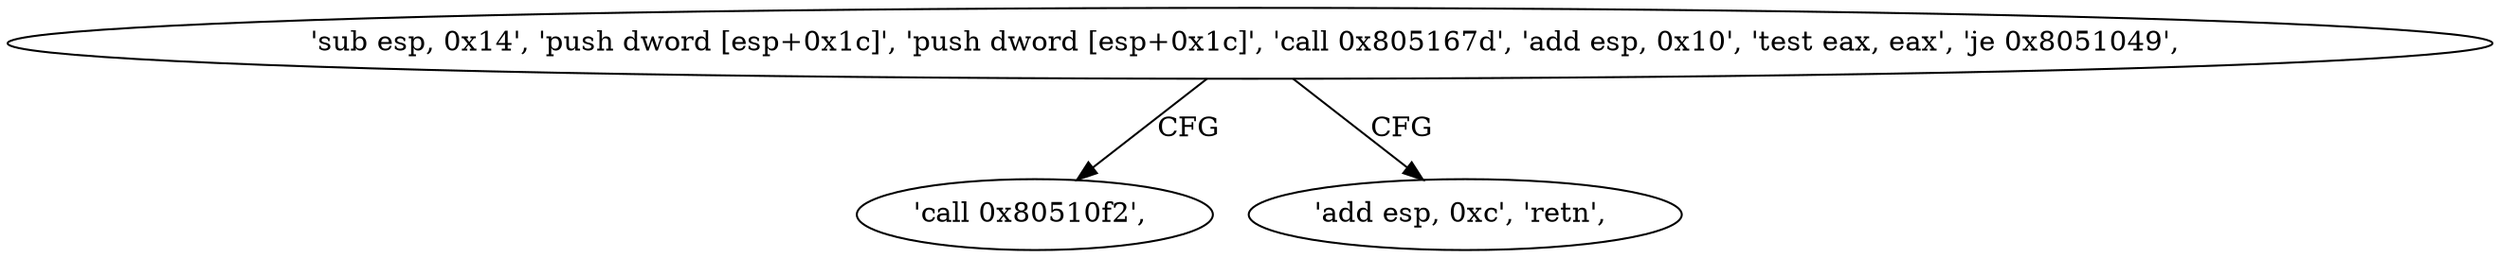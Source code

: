 digraph "func" {
"134549550" [label = "'sub esp, 0x14', 'push dword [esp+0x1c]', 'push dword [esp+0x1c]', 'call 0x805167d', 'add esp, 0x10', 'test eax, eax', 'je 0x8051049', " ]
"134549577" [label = "'call 0x80510f2', " ]
"134549573" [label = "'add esp, 0xc', 'retn', " ]
"134549550" -> "134549577" [ label = "CFG" ]
"134549550" -> "134549573" [ label = "CFG" ]
}
